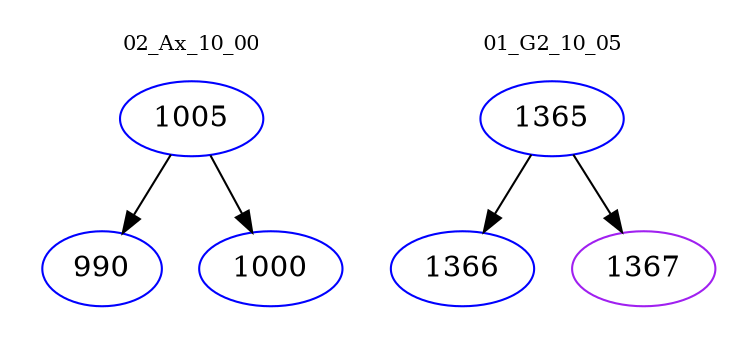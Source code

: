 digraph{
subgraph cluster_0 {
color = white
label = "02_Ax_10_00";
fontsize=10;
T0_1005 [label="1005", color="blue"]
T0_1005 -> T0_990 [color="black"]
T0_990 [label="990", color="blue"]
T0_1005 -> T0_1000 [color="black"]
T0_1000 [label="1000", color="blue"]
}
subgraph cluster_1 {
color = white
label = "01_G2_10_05";
fontsize=10;
T1_1365 [label="1365", color="blue"]
T1_1365 -> T1_1366 [color="black"]
T1_1366 [label="1366", color="blue"]
T1_1365 -> T1_1367 [color="black"]
T1_1367 [label="1367", color="purple"]
}
}
